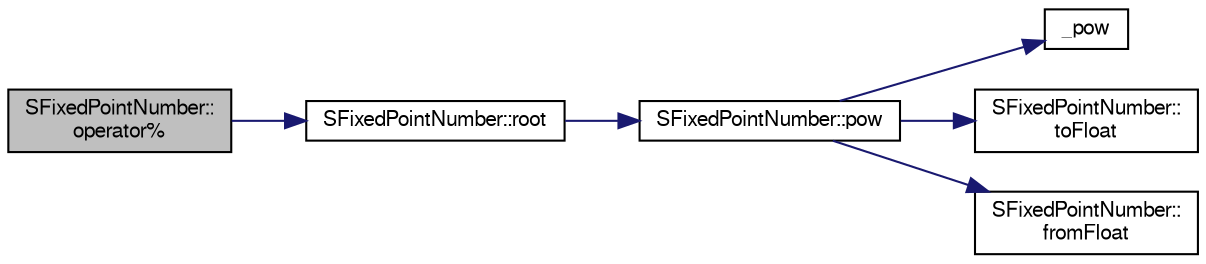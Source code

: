 digraph "SFixedPointNumber::operator%"
{
  bgcolor="transparent";
  edge [fontname="FreeSans",fontsize="10",labelfontname="FreeSans",labelfontsize="10"];
  node [fontname="FreeSans",fontsize="10",shape=record];
  rankdir="LR";
  Node1 [label="SFixedPointNumber::\loperator%",height=0.2,width=0.4,color="black", fillcolor="grey75", style="filled" fontcolor="black"];
  Node1 -> Node2 [color="midnightblue",fontsize="10",style="solid",fontname="FreeSans"];
  Node2 [label="SFixedPointNumber::root",height=0.2,width=0.4,color="black",URL="$structSFixedPointNumber.html#a51494b03ba3fbac6b2626128c03364a7",tooltip="any root of the Number"];
  Node2 -> Node3 [color="midnightblue",fontsize="10",style="solid",fontname="FreeSans"];
  Node3 [label="SFixedPointNumber::pow",height=0.2,width=0.4,color="black",URL="$structSFixedPointNumber.html#a7cd7537e3e4d0e9d89ace9e6300d6a6b",tooltip="power of the Number"];
  Node3 -> Node4 [color="midnightblue",fontsize="10",style="solid",fontname="FreeSans"];
  Node4 [label="_pow",height=0.2,width=0.4,color="black",URL="$pow_8S.html#a962039e712cade9da9760c9b1c6bb39e",tooltip="Diese Funktion berechnet mit Hilfe der x86 FPU die Potenz zweier Zahlen."];
  Node3 -> Node5 [color="midnightblue",fontsize="10",style="solid",fontname="FreeSans"];
  Node5 [label="SFixedPointNumber::\ltoFloat",height=0.2,width=0.4,color="black",URL="$structSFixedPointNumber.html#a6fd94c2ecb4538f8e53160e535f83672",tooltip="convert SFixedPointNumber to float"];
  Node3 -> Node6 [color="midnightblue",fontsize="10",style="solid",fontname="FreeSans"];
  Node6 [label="SFixedPointNumber::\lfromFloat",height=0.2,width=0.4,color="black",URL="$structSFixedPointNumber.html#a1cccbd6ed4903fcdbadb313348c856fe",tooltip="convert float to SFixedPointNumber"];
}
